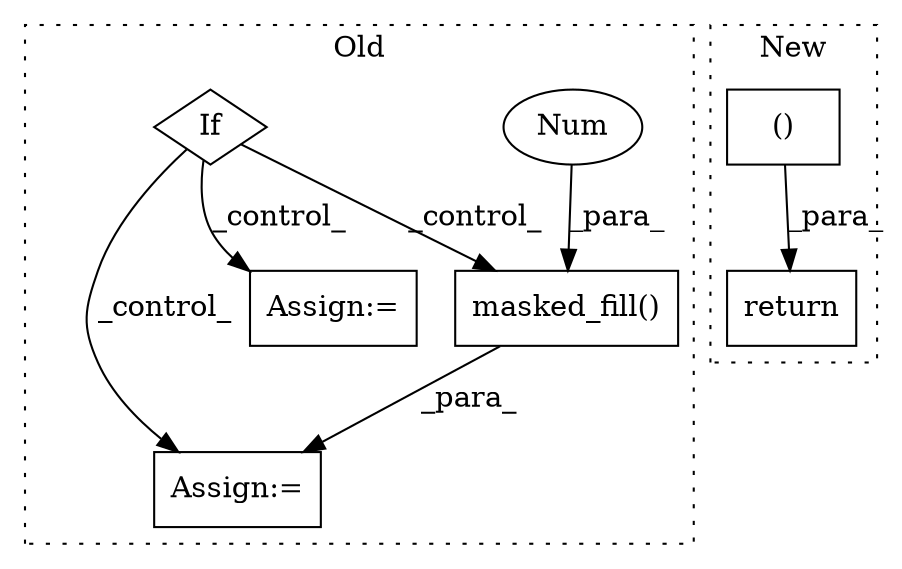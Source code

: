 digraph G {
subgraph cluster0 {
1 [label="masked_fill()" a="75" s="2711,2774" l="41,1" shape="box"];
3 [label="Num" a="76" s="2773" l="1" shape="ellipse"];
4 [label="Assign:=" a="68" s="2708" l="3" shape="box"];
5 [label="If" a="96" s="2658" l="3" shape="diamond"];
6 [label="Assign:=" a="68" s="2828" l="3" shape="box"];
label = "Old";
style="dotted";
}
subgraph cluster1 {
2 [label="return" a="93" s="3101" l="7" shape="box"];
7 [label="()" a="54" s="3118" l="30" shape="box"];
label = "New";
style="dotted";
}
1 -> 4 [label="_para_"];
3 -> 1 [label="_para_"];
5 -> 6 [label="_control_"];
5 -> 1 [label="_control_"];
5 -> 4 [label="_control_"];
7 -> 2 [label="_para_"];
}